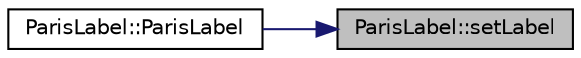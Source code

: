 digraph "ParisLabel::setLabel"
{
 // LATEX_PDF_SIZE
  edge [fontname="Helvetica",fontsize="10",labelfontname="Helvetica",labelfontsize="10"];
  node [fontname="Helvetica",fontsize="10",shape=record];
  rankdir="RL";
  Node1 [label="ParisLabel::setLabel",height=0.2,width=0.4,color="black", fillcolor="grey75", style="filled", fontcolor="black",tooltip=" "];
  Node1 -> Node2 [dir="back",color="midnightblue",fontsize="10",style="solid",fontname="Helvetica"];
  Node2 [label="ParisLabel::ParisLabel",height=0.2,width=0.4,color="black", fillcolor="white", style="filled",URL="$class_paris_label.html#ad96cc663d29c501fdb7a76e0250d4405",tooltip=" "];
}
